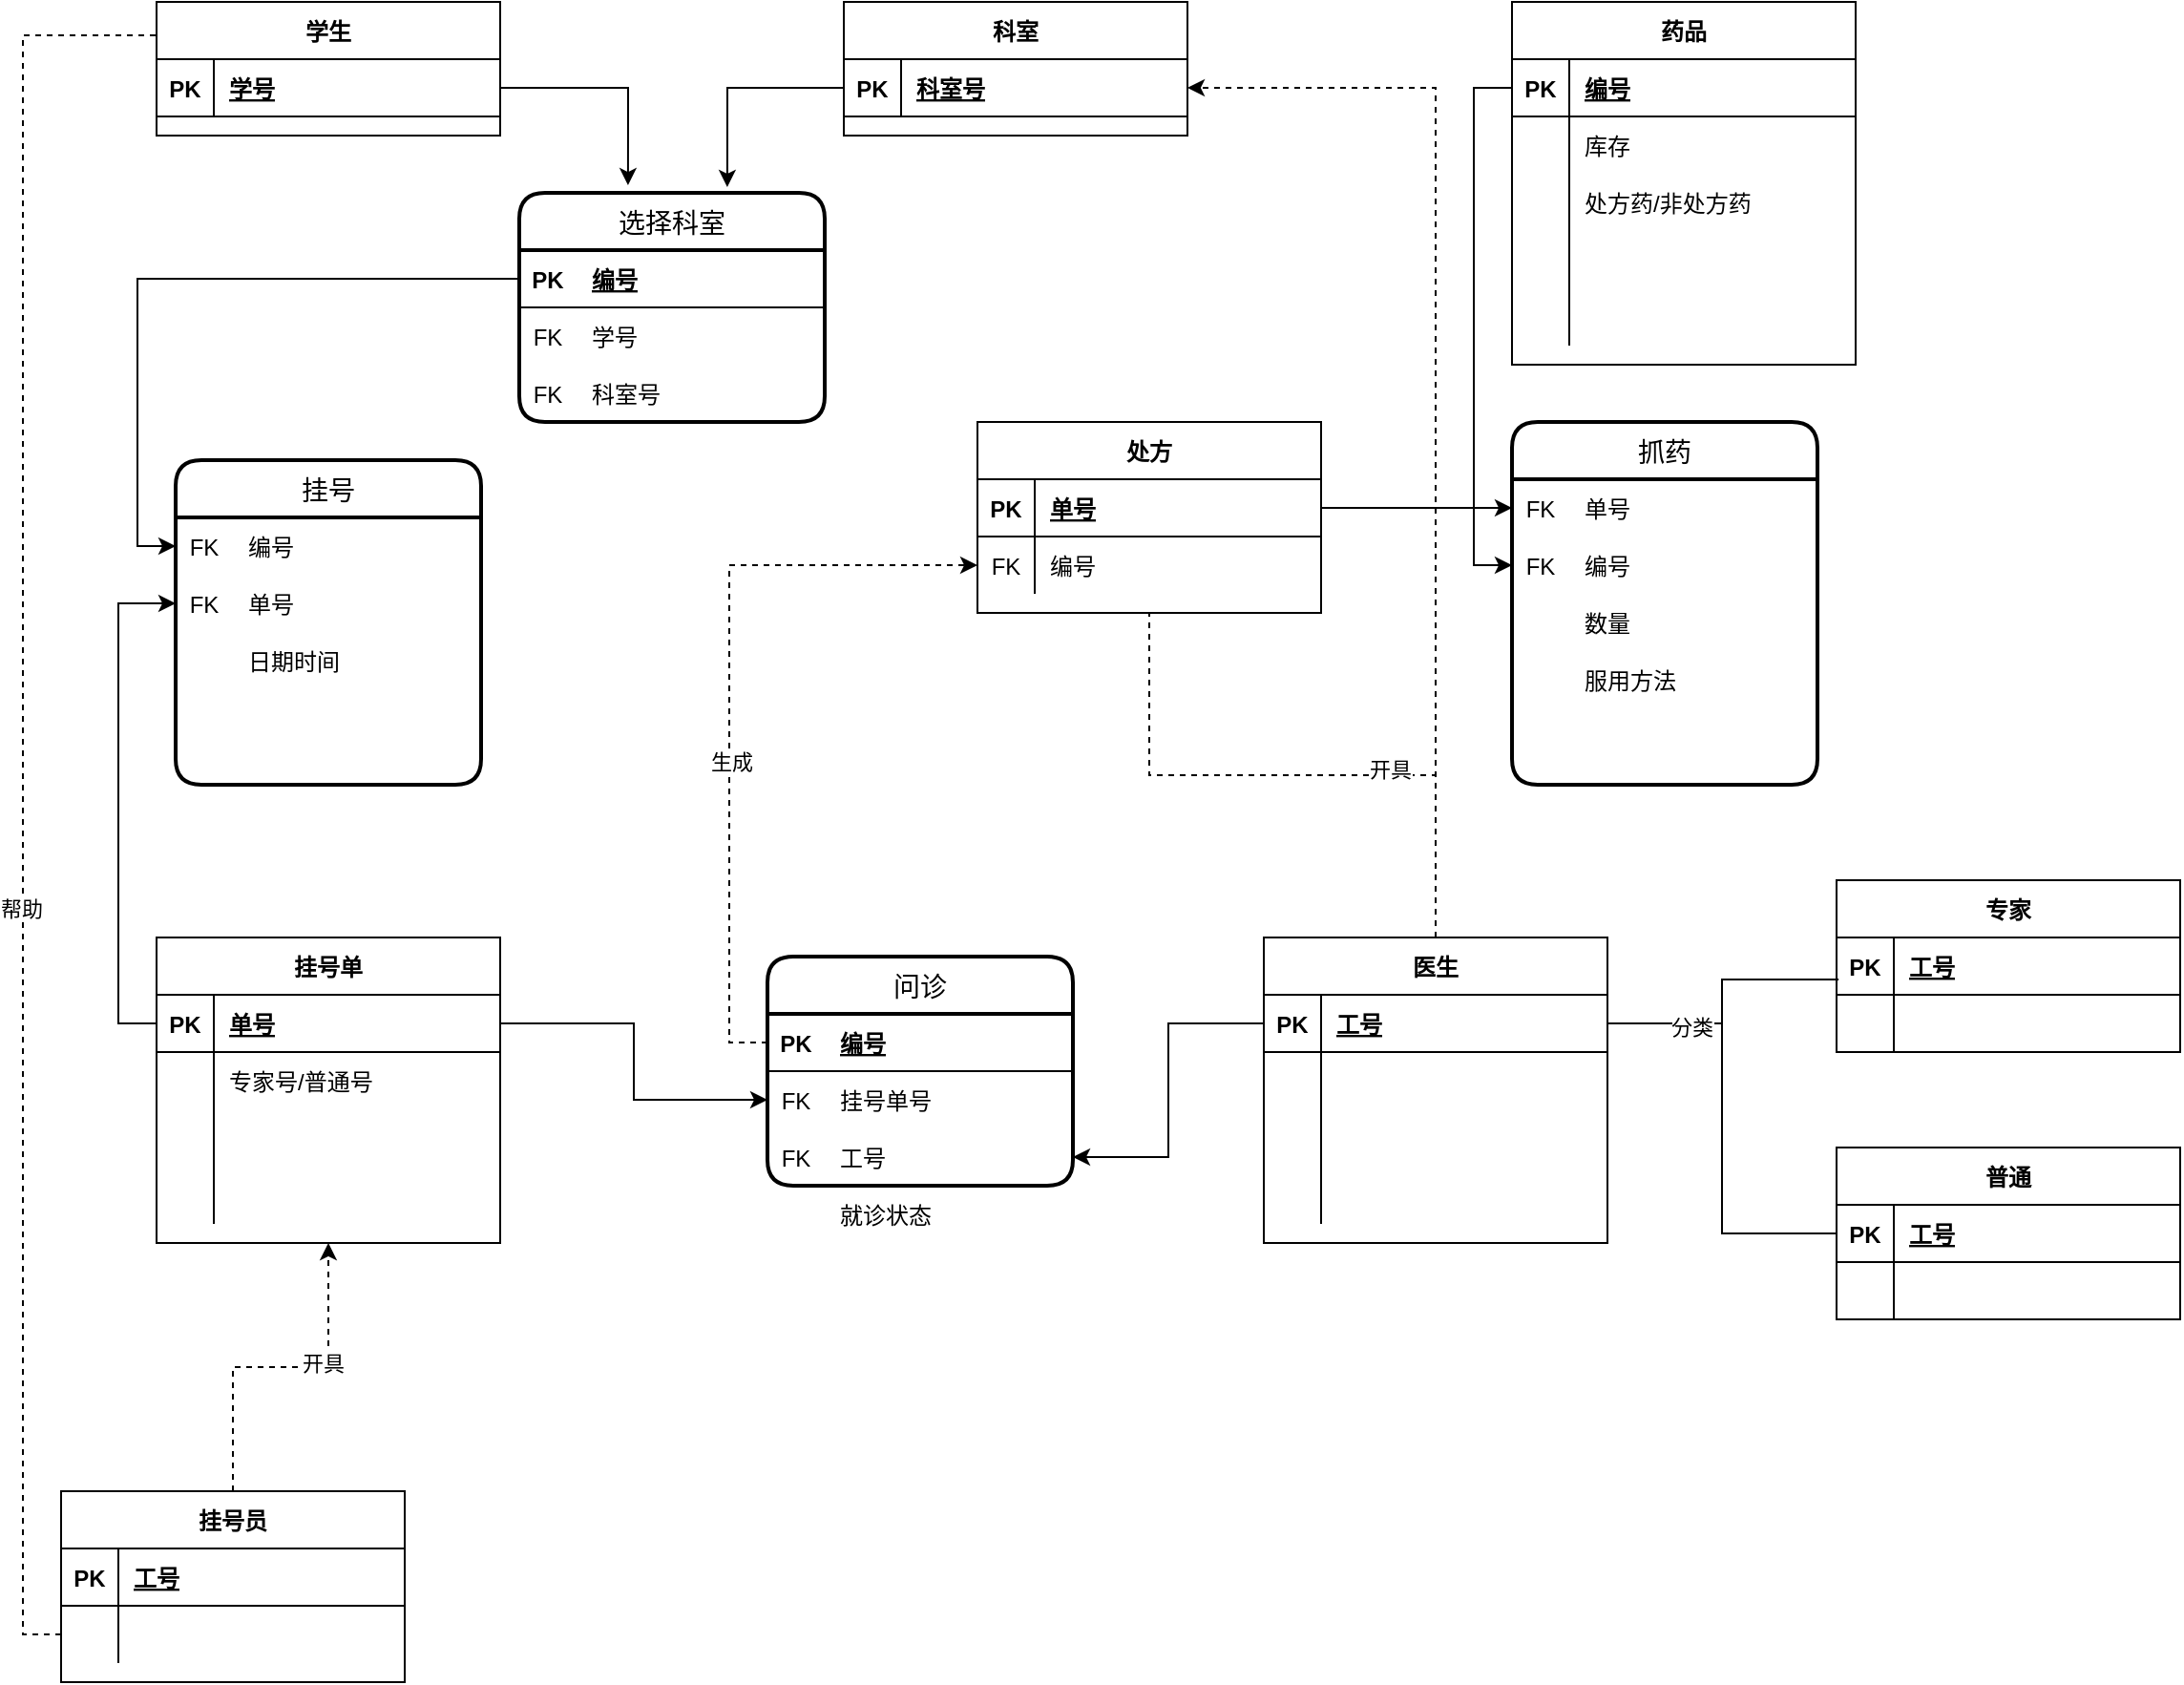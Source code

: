 <mxfile version="17.1.4" type="device"><diagram id="--BVX1t7MpwX932pHK5o" name="Page-1"><mxGraphModel dx="1422" dy="794" grid="1" gridSize="10" guides="1" tooltips="1" connect="1" arrows="1" fold="1" page="1" pageScale="1" pageWidth="1600" pageHeight="900" math="0" shadow="0"><root><mxCell id="0"/><mxCell id="1" parent="0"/><mxCell id="SurXmuRs0pHO0hWNQM7m-1" value="学生" style="shape=table;startSize=30;container=1;collapsible=1;childLayout=tableLayout;fixedRows=1;rowLines=0;fontStyle=1;align=center;resizeLast=1;" parent="1" vertex="1"><mxGeometry x="120" y="110" width="180" height="70" as="geometry"/></mxCell><mxCell id="SurXmuRs0pHO0hWNQM7m-2" value="" style="shape=tableRow;horizontal=0;startSize=0;swimlaneHead=0;swimlaneBody=0;fillColor=none;collapsible=0;dropTarget=0;points=[[0,0.5],[1,0.5]];portConstraint=eastwest;top=0;left=0;right=0;bottom=1;" parent="SurXmuRs0pHO0hWNQM7m-1" vertex="1"><mxGeometry y="30" width="180" height="30" as="geometry"/></mxCell><mxCell id="SurXmuRs0pHO0hWNQM7m-3" value="PK" style="shape=partialRectangle;connectable=0;fillColor=none;top=0;left=0;bottom=0;right=0;fontStyle=1;overflow=hidden;" parent="SurXmuRs0pHO0hWNQM7m-2" vertex="1"><mxGeometry width="30" height="30" as="geometry"><mxRectangle width="30" height="30" as="alternateBounds"/></mxGeometry></mxCell><mxCell id="SurXmuRs0pHO0hWNQM7m-4" value="学号" style="shape=partialRectangle;connectable=0;fillColor=none;top=0;left=0;bottom=0;right=0;align=left;spacingLeft=6;fontStyle=5;overflow=hidden;" parent="SurXmuRs0pHO0hWNQM7m-2" vertex="1"><mxGeometry x="30" width="150" height="30" as="geometry"><mxRectangle width="150" height="30" as="alternateBounds"/></mxGeometry></mxCell><mxCell id="SurXmuRs0pHO0hWNQM7m-14" value="科室" style="shape=table;startSize=30;container=1;collapsible=1;childLayout=tableLayout;fixedRows=1;rowLines=0;fontStyle=1;align=center;resizeLast=1;" parent="1" vertex="1"><mxGeometry x="480" y="110" width="180" height="70" as="geometry"/></mxCell><mxCell id="SurXmuRs0pHO0hWNQM7m-15" value="" style="shape=tableRow;horizontal=0;startSize=0;swimlaneHead=0;swimlaneBody=0;fillColor=none;collapsible=0;dropTarget=0;points=[[0,0.5],[1,0.5]];portConstraint=eastwest;top=0;left=0;right=0;bottom=1;" parent="SurXmuRs0pHO0hWNQM7m-14" vertex="1"><mxGeometry y="30" width="180" height="30" as="geometry"/></mxCell><mxCell id="SurXmuRs0pHO0hWNQM7m-16" value="PK" style="shape=partialRectangle;connectable=0;fillColor=none;top=0;left=0;bottom=0;right=0;fontStyle=1;overflow=hidden;" parent="SurXmuRs0pHO0hWNQM7m-15" vertex="1"><mxGeometry width="30" height="30" as="geometry"><mxRectangle width="30" height="30" as="alternateBounds"/></mxGeometry></mxCell><mxCell id="SurXmuRs0pHO0hWNQM7m-17" value="科室号" style="shape=partialRectangle;connectable=0;fillColor=none;top=0;left=0;bottom=0;right=0;align=left;spacingLeft=6;fontStyle=5;overflow=hidden;" parent="SurXmuRs0pHO0hWNQM7m-15" vertex="1"><mxGeometry x="30" width="150" height="30" as="geometry"><mxRectangle width="150" height="30" as="alternateBounds"/></mxGeometry></mxCell><mxCell id="SurXmuRs0pHO0hWNQM7m-28" value="挂号单" style="shape=table;startSize=30;container=1;collapsible=1;childLayout=tableLayout;fixedRows=1;rowLines=0;fontStyle=1;align=center;resizeLast=1;" parent="1" vertex="1"><mxGeometry x="120" y="600" width="180" height="160" as="geometry"/></mxCell><mxCell id="SurXmuRs0pHO0hWNQM7m-29" value="" style="shape=tableRow;horizontal=0;startSize=0;swimlaneHead=0;swimlaneBody=0;fillColor=none;collapsible=0;dropTarget=0;points=[[0,0.5],[1,0.5]];portConstraint=eastwest;top=0;left=0;right=0;bottom=1;" parent="SurXmuRs0pHO0hWNQM7m-28" vertex="1"><mxGeometry y="30" width="180" height="30" as="geometry"/></mxCell><mxCell id="SurXmuRs0pHO0hWNQM7m-30" value="PK" style="shape=partialRectangle;connectable=0;fillColor=none;top=0;left=0;bottom=0;right=0;fontStyle=1;overflow=hidden;" parent="SurXmuRs0pHO0hWNQM7m-29" vertex="1"><mxGeometry width="30" height="30" as="geometry"><mxRectangle width="30" height="30" as="alternateBounds"/></mxGeometry></mxCell><mxCell id="SurXmuRs0pHO0hWNQM7m-31" value="单号" style="shape=partialRectangle;connectable=0;fillColor=none;top=0;left=0;bottom=0;right=0;align=left;spacingLeft=6;fontStyle=5;overflow=hidden;" parent="SurXmuRs0pHO0hWNQM7m-29" vertex="1"><mxGeometry x="30" width="150" height="30" as="geometry"><mxRectangle width="150" height="30" as="alternateBounds"/></mxGeometry></mxCell><mxCell id="SurXmuRs0pHO0hWNQM7m-32" value="" style="shape=tableRow;horizontal=0;startSize=0;swimlaneHead=0;swimlaneBody=0;fillColor=none;collapsible=0;dropTarget=0;points=[[0,0.5],[1,0.5]];portConstraint=eastwest;top=0;left=0;right=0;bottom=0;" parent="SurXmuRs0pHO0hWNQM7m-28" vertex="1"><mxGeometry y="60" width="180" height="30" as="geometry"/></mxCell><mxCell id="SurXmuRs0pHO0hWNQM7m-33" value="" style="shape=partialRectangle;connectable=0;fillColor=none;top=0;left=0;bottom=0;right=0;editable=1;overflow=hidden;" parent="SurXmuRs0pHO0hWNQM7m-32" vertex="1"><mxGeometry width="30" height="30" as="geometry"><mxRectangle width="30" height="30" as="alternateBounds"/></mxGeometry></mxCell><mxCell id="SurXmuRs0pHO0hWNQM7m-34" value="专家号/普通号" style="shape=partialRectangle;connectable=0;fillColor=none;top=0;left=0;bottom=0;right=0;align=left;spacingLeft=6;overflow=hidden;" parent="SurXmuRs0pHO0hWNQM7m-32" vertex="1"><mxGeometry x="30" width="150" height="30" as="geometry"><mxRectangle width="150" height="30" as="alternateBounds"/></mxGeometry></mxCell><mxCell id="SurXmuRs0pHO0hWNQM7m-35" value="" style="shape=tableRow;horizontal=0;startSize=0;swimlaneHead=0;swimlaneBody=0;fillColor=none;collapsible=0;dropTarget=0;points=[[0,0.5],[1,0.5]];portConstraint=eastwest;top=0;left=0;right=0;bottom=0;" parent="SurXmuRs0pHO0hWNQM7m-28" vertex="1"><mxGeometry y="90" width="180" height="30" as="geometry"/></mxCell><mxCell id="SurXmuRs0pHO0hWNQM7m-36" value="" style="shape=partialRectangle;connectable=0;fillColor=none;top=0;left=0;bottom=0;right=0;editable=1;overflow=hidden;" parent="SurXmuRs0pHO0hWNQM7m-35" vertex="1"><mxGeometry width="30" height="30" as="geometry"><mxRectangle width="30" height="30" as="alternateBounds"/></mxGeometry></mxCell><mxCell id="SurXmuRs0pHO0hWNQM7m-37" value="" style="shape=partialRectangle;connectable=0;fillColor=none;top=0;left=0;bottom=0;right=0;align=left;spacingLeft=6;overflow=hidden;" parent="SurXmuRs0pHO0hWNQM7m-35" vertex="1"><mxGeometry x="30" width="150" height="30" as="geometry"><mxRectangle width="150" height="30" as="alternateBounds"/></mxGeometry></mxCell><mxCell id="SurXmuRs0pHO0hWNQM7m-38" value="" style="shape=tableRow;horizontal=0;startSize=0;swimlaneHead=0;swimlaneBody=0;fillColor=none;collapsible=0;dropTarget=0;points=[[0,0.5],[1,0.5]];portConstraint=eastwest;top=0;left=0;right=0;bottom=0;" parent="SurXmuRs0pHO0hWNQM7m-28" vertex="1"><mxGeometry y="120" width="180" height="30" as="geometry"/></mxCell><mxCell id="SurXmuRs0pHO0hWNQM7m-39" value="" style="shape=partialRectangle;connectable=0;fillColor=none;top=0;left=0;bottom=0;right=0;editable=1;overflow=hidden;" parent="SurXmuRs0pHO0hWNQM7m-38" vertex="1"><mxGeometry width="30" height="30" as="geometry"><mxRectangle width="30" height="30" as="alternateBounds"/></mxGeometry></mxCell><mxCell id="SurXmuRs0pHO0hWNQM7m-40" value="" style="shape=partialRectangle;connectable=0;fillColor=none;top=0;left=0;bottom=0;right=0;align=left;spacingLeft=6;overflow=hidden;" parent="SurXmuRs0pHO0hWNQM7m-38" vertex="1"><mxGeometry x="30" width="150" height="30" as="geometry"><mxRectangle width="150" height="30" as="alternateBounds"/></mxGeometry></mxCell><mxCell id="2DH77Xu3i9fsvbO9uqmk-68" style="edgeStyle=orthogonalEdgeStyle;rounded=0;orthogonalLoop=1;jettySize=auto;html=1;exitX=0.5;exitY=0;exitDx=0;exitDy=0;entryX=1;entryY=0.5;entryDx=0;entryDy=0;endArrow=classic;endFill=1;dashed=1;" parent="1" source="SurXmuRs0pHO0hWNQM7m-41" target="SurXmuRs0pHO0hWNQM7m-15" edge="1"><mxGeometry relative="1" as="geometry"/></mxCell><mxCell id="2DH77Xu3i9fsvbO9uqmk-109" style="edgeStyle=orthogonalEdgeStyle;rounded=0;orthogonalLoop=1;jettySize=auto;html=1;exitX=0.5;exitY=0;exitDx=0;exitDy=0;entryX=0.5;entryY=1;entryDx=0;entryDy=0;endArrow=none;endFill=0;dashed=1;" parent="1" source="SurXmuRs0pHO0hWNQM7m-41" target="SurXmuRs0pHO0hWNQM7m-54" edge="1"><mxGeometry relative="1" as="geometry"/></mxCell><mxCell id="2DH77Xu3i9fsvbO9uqmk-110" value="开具" style="edgeLabel;html=1;align=center;verticalAlign=middle;resizable=0;points=[];" parent="2DH77Xu3i9fsvbO9uqmk-109" vertex="1" connectable="0"><mxGeometry x="-0.316" y="-3" relative="1" as="geometry"><mxPoint as="offset"/></mxGeometry></mxCell><mxCell id="SurXmuRs0pHO0hWNQM7m-41" value="医生" style="shape=table;startSize=30;container=1;collapsible=1;childLayout=tableLayout;fixedRows=1;rowLines=0;fontStyle=1;align=center;resizeLast=1;" parent="1" vertex="1"><mxGeometry x="700" y="600" width="180" height="160" as="geometry"/></mxCell><mxCell id="SurXmuRs0pHO0hWNQM7m-42" value="" style="shape=tableRow;horizontal=0;startSize=0;swimlaneHead=0;swimlaneBody=0;fillColor=none;collapsible=0;dropTarget=0;points=[[0,0.5],[1,0.5]];portConstraint=eastwest;top=0;left=0;right=0;bottom=1;" parent="SurXmuRs0pHO0hWNQM7m-41" vertex="1"><mxGeometry y="30" width="180" height="30" as="geometry"/></mxCell><mxCell id="SurXmuRs0pHO0hWNQM7m-43" value="PK" style="shape=partialRectangle;connectable=0;fillColor=none;top=0;left=0;bottom=0;right=0;fontStyle=1;overflow=hidden;" parent="SurXmuRs0pHO0hWNQM7m-42" vertex="1"><mxGeometry width="30" height="30" as="geometry"><mxRectangle width="30" height="30" as="alternateBounds"/></mxGeometry></mxCell><mxCell id="SurXmuRs0pHO0hWNQM7m-44" value="工号" style="shape=partialRectangle;connectable=0;fillColor=none;top=0;left=0;bottom=0;right=0;align=left;spacingLeft=6;fontStyle=5;overflow=hidden;" parent="SurXmuRs0pHO0hWNQM7m-42" vertex="1"><mxGeometry x="30" width="150" height="30" as="geometry"><mxRectangle width="150" height="30" as="alternateBounds"/></mxGeometry></mxCell><mxCell id="SurXmuRs0pHO0hWNQM7m-45" value="" style="shape=tableRow;horizontal=0;startSize=0;swimlaneHead=0;swimlaneBody=0;fillColor=none;collapsible=0;dropTarget=0;points=[[0,0.5],[1,0.5]];portConstraint=eastwest;top=0;left=0;right=0;bottom=0;" parent="SurXmuRs0pHO0hWNQM7m-41" vertex="1"><mxGeometry y="60" width="180" height="30" as="geometry"/></mxCell><mxCell id="SurXmuRs0pHO0hWNQM7m-46" value="" style="shape=partialRectangle;connectable=0;fillColor=none;top=0;left=0;bottom=0;right=0;editable=1;overflow=hidden;" parent="SurXmuRs0pHO0hWNQM7m-45" vertex="1"><mxGeometry width="30" height="30" as="geometry"><mxRectangle width="30" height="30" as="alternateBounds"/></mxGeometry></mxCell><mxCell id="SurXmuRs0pHO0hWNQM7m-47" value="" style="shape=partialRectangle;connectable=0;fillColor=none;top=0;left=0;bottom=0;right=0;align=left;spacingLeft=6;overflow=hidden;" parent="SurXmuRs0pHO0hWNQM7m-45" vertex="1"><mxGeometry x="30" width="150" height="30" as="geometry"><mxRectangle width="150" height="30" as="alternateBounds"/></mxGeometry></mxCell><mxCell id="SurXmuRs0pHO0hWNQM7m-48" value="" style="shape=tableRow;horizontal=0;startSize=0;swimlaneHead=0;swimlaneBody=0;fillColor=none;collapsible=0;dropTarget=0;points=[[0,0.5],[1,0.5]];portConstraint=eastwest;top=0;left=0;right=0;bottom=0;" parent="SurXmuRs0pHO0hWNQM7m-41" vertex="1"><mxGeometry y="90" width="180" height="30" as="geometry"/></mxCell><mxCell id="SurXmuRs0pHO0hWNQM7m-49" value="" style="shape=partialRectangle;connectable=0;fillColor=none;top=0;left=0;bottom=0;right=0;editable=1;overflow=hidden;" parent="SurXmuRs0pHO0hWNQM7m-48" vertex="1"><mxGeometry width="30" height="30" as="geometry"><mxRectangle width="30" height="30" as="alternateBounds"/></mxGeometry></mxCell><mxCell id="SurXmuRs0pHO0hWNQM7m-50" value="" style="shape=partialRectangle;connectable=0;fillColor=none;top=0;left=0;bottom=0;right=0;align=left;spacingLeft=6;overflow=hidden;" parent="SurXmuRs0pHO0hWNQM7m-48" vertex="1"><mxGeometry x="30" width="150" height="30" as="geometry"><mxRectangle width="150" height="30" as="alternateBounds"/></mxGeometry></mxCell><mxCell id="SurXmuRs0pHO0hWNQM7m-51" value="" style="shape=tableRow;horizontal=0;startSize=0;swimlaneHead=0;swimlaneBody=0;fillColor=none;collapsible=0;dropTarget=0;points=[[0,0.5],[1,0.5]];portConstraint=eastwest;top=0;left=0;right=0;bottom=0;" parent="SurXmuRs0pHO0hWNQM7m-41" vertex="1"><mxGeometry y="120" width="180" height="30" as="geometry"/></mxCell><mxCell id="SurXmuRs0pHO0hWNQM7m-52" value="" style="shape=partialRectangle;connectable=0;fillColor=none;top=0;left=0;bottom=0;right=0;editable=1;overflow=hidden;" parent="SurXmuRs0pHO0hWNQM7m-51" vertex="1"><mxGeometry width="30" height="30" as="geometry"><mxRectangle width="30" height="30" as="alternateBounds"/></mxGeometry></mxCell><mxCell id="SurXmuRs0pHO0hWNQM7m-53" value="" style="shape=partialRectangle;connectable=0;fillColor=none;top=0;left=0;bottom=0;right=0;align=left;spacingLeft=6;overflow=hidden;" parent="SurXmuRs0pHO0hWNQM7m-51" vertex="1"><mxGeometry x="30" width="150" height="30" as="geometry"><mxRectangle width="150" height="30" as="alternateBounds"/></mxGeometry></mxCell><mxCell id="SurXmuRs0pHO0hWNQM7m-54" value="处方" style="shape=table;startSize=30;container=1;collapsible=1;childLayout=tableLayout;fixedRows=1;rowLines=0;fontStyle=1;align=center;resizeLast=1;" parent="1" vertex="1"><mxGeometry x="550" y="330" width="180" height="100" as="geometry"/></mxCell><mxCell id="SurXmuRs0pHO0hWNQM7m-55" value="" style="shape=tableRow;horizontal=0;startSize=0;swimlaneHead=0;swimlaneBody=0;fillColor=none;collapsible=0;dropTarget=0;points=[[0,0.5],[1,0.5]];portConstraint=eastwest;top=0;left=0;right=0;bottom=1;" parent="SurXmuRs0pHO0hWNQM7m-54" vertex="1"><mxGeometry y="30" width="180" height="30" as="geometry"/></mxCell><mxCell id="SurXmuRs0pHO0hWNQM7m-56" value="PK" style="shape=partialRectangle;connectable=0;fillColor=none;top=0;left=0;bottom=0;right=0;fontStyle=1;overflow=hidden;" parent="SurXmuRs0pHO0hWNQM7m-55" vertex="1"><mxGeometry width="30" height="30" as="geometry"><mxRectangle width="30" height="30" as="alternateBounds"/></mxGeometry></mxCell><mxCell id="SurXmuRs0pHO0hWNQM7m-57" value="单号" style="shape=partialRectangle;connectable=0;fillColor=none;top=0;left=0;bottom=0;right=0;align=left;spacingLeft=6;fontStyle=5;overflow=hidden;" parent="SurXmuRs0pHO0hWNQM7m-55" vertex="1"><mxGeometry x="30" width="150" height="30" as="geometry"><mxRectangle width="150" height="30" as="alternateBounds"/></mxGeometry></mxCell><mxCell id="2DH77Xu3i9fsvbO9uqmk-29" value="" style="shape=tableRow;horizontal=0;startSize=0;swimlaneHead=0;swimlaneBody=0;fillColor=none;collapsible=0;dropTarget=0;points=[[0,0.5],[1,0.5]];portConstraint=eastwest;top=0;left=0;right=0;bottom=0;" parent="SurXmuRs0pHO0hWNQM7m-54" vertex="1"><mxGeometry y="60" width="180" height="30" as="geometry"/></mxCell><mxCell id="2DH77Xu3i9fsvbO9uqmk-30" value="FK" style="shape=partialRectangle;connectable=0;fillColor=none;top=0;left=0;bottom=0;right=0;fontStyle=0;overflow=hidden;" parent="2DH77Xu3i9fsvbO9uqmk-29" vertex="1"><mxGeometry width="30" height="30" as="geometry"><mxRectangle width="30" height="30" as="alternateBounds"/></mxGeometry></mxCell><mxCell id="2DH77Xu3i9fsvbO9uqmk-31" value="编号" style="shape=partialRectangle;connectable=0;fillColor=none;top=0;left=0;bottom=0;right=0;align=left;spacingLeft=6;fontStyle=0;overflow=hidden;" parent="2DH77Xu3i9fsvbO9uqmk-29" vertex="1"><mxGeometry x="30" width="150" height="30" as="geometry"><mxRectangle width="150" height="30" as="alternateBounds"/></mxGeometry></mxCell><mxCell id="SurXmuRs0pHO0hWNQM7m-67" value="药品" style="shape=table;startSize=30;container=1;collapsible=1;childLayout=tableLayout;fixedRows=1;rowLines=0;fontStyle=1;align=center;resizeLast=1;" parent="1" vertex="1"><mxGeometry x="830" y="110" width="180" height="190" as="geometry"/></mxCell><mxCell id="SurXmuRs0pHO0hWNQM7m-68" value="" style="shape=tableRow;horizontal=0;startSize=0;swimlaneHead=0;swimlaneBody=0;fillColor=none;collapsible=0;dropTarget=0;points=[[0,0.5],[1,0.5]];portConstraint=eastwest;top=0;left=0;right=0;bottom=1;" parent="SurXmuRs0pHO0hWNQM7m-67" vertex="1"><mxGeometry y="30" width="180" height="30" as="geometry"/></mxCell><mxCell id="SurXmuRs0pHO0hWNQM7m-69" value="PK" style="shape=partialRectangle;connectable=0;fillColor=none;top=0;left=0;bottom=0;right=0;fontStyle=1;overflow=hidden;" parent="SurXmuRs0pHO0hWNQM7m-68" vertex="1"><mxGeometry width="30" height="30" as="geometry"><mxRectangle width="30" height="30" as="alternateBounds"/></mxGeometry></mxCell><mxCell id="SurXmuRs0pHO0hWNQM7m-70" value="编号" style="shape=partialRectangle;connectable=0;fillColor=none;top=0;left=0;bottom=0;right=0;align=left;spacingLeft=6;fontStyle=5;overflow=hidden;" parent="SurXmuRs0pHO0hWNQM7m-68" vertex="1"><mxGeometry x="30" width="150" height="30" as="geometry"><mxRectangle width="150" height="30" as="alternateBounds"/></mxGeometry></mxCell><mxCell id="SurXmuRs0pHO0hWNQM7m-71" value="" style="shape=tableRow;horizontal=0;startSize=0;swimlaneHead=0;swimlaneBody=0;fillColor=none;collapsible=0;dropTarget=0;points=[[0,0.5],[1,0.5]];portConstraint=eastwest;top=0;left=0;right=0;bottom=0;" parent="SurXmuRs0pHO0hWNQM7m-67" vertex="1"><mxGeometry y="60" width="180" height="30" as="geometry"/></mxCell><mxCell id="SurXmuRs0pHO0hWNQM7m-72" value="" style="shape=partialRectangle;connectable=0;fillColor=none;top=0;left=0;bottom=0;right=0;editable=1;overflow=hidden;" parent="SurXmuRs0pHO0hWNQM7m-71" vertex="1"><mxGeometry width="30" height="30" as="geometry"><mxRectangle width="30" height="30" as="alternateBounds"/></mxGeometry></mxCell><mxCell id="SurXmuRs0pHO0hWNQM7m-73" value="库存" style="shape=partialRectangle;connectable=0;fillColor=none;top=0;left=0;bottom=0;right=0;align=left;spacingLeft=6;overflow=hidden;" parent="SurXmuRs0pHO0hWNQM7m-71" vertex="1"><mxGeometry x="30" width="150" height="30" as="geometry"><mxRectangle width="150" height="30" as="alternateBounds"/></mxGeometry></mxCell><mxCell id="2DH77Xu3i9fsvbO9uqmk-59" value="" style="shape=tableRow;horizontal=0;startSize=0;swimlaneHead=0;swimlaneBody=0;fillColor=none;collapsible=0;dropTarget=0;points=[[0,0.5],[1,0.5]];portConstraint=eastwest;top=0;left=0;right=0;bottom=0;" parent="SurXmuRs0pHO0hWNQM7m-67" vertex="1"><mxGeometry y="90" width="180" height="30" as="geometry"/></mxCell><mxCell id="2DH77Xu3i9fsvbO9uqmk-60" value="" style="shape=partialRectangle;connectable=0;fillColor=none;top=0;left=0;bottom=0;right=0;editable=1;overflow=hidden;" parent="2DH77Xu3i9fsvbO9uqmk-59" vertex="1"><mxGeometry width="30" height="30" as="geometry"><mxRectangle width="30" height="30" as="alternateBounds"/></mxGeometry></mxCell><mxCell id="2DH77Xu3i9fsvbO9uqmk-61" value="处方药/非处方药" style="shape=partialRectangle;connectable=0;fillColor=none;top=0;left=0;bottom=0;right=0;align=left;spacingLeft=6;overflow=hidden;" parent="2DH77Xu3i9fsvbO9uqmk-59" vertex="1"><mxGeometry x="30" width="150" height="30" as="geometry"><mxRectangle width="150" height="30" as="alternateBounds"/></mxGeometry></mxCell><mxCell id="SurXmuRs0pHO0hWNQM7m-74" value="" style="shape=tableRow;horizontal=0;startSize=0;swimlaneHead=0;swimlaneBody=0;fillColor=none;collapsible=0;dropTarget=0;points=[[0,0.5],[1,0.5]];portConstraint=eastwest;top=0;left=0;right=0;bottom=0;" parent="SurXmuRs0pHO0hWNQM7m-67" vertex="1"><mxGeometry y="120" width="180" height="30" as="geometry"/></mxCell><mxCell id="SurXmuRs0pHO0hWNQM7m-75" value="" style="shape=partialRectangle;connectable=0;fillColor=none;top=0;left=0;bottom=0;right=0;editable=1;overflow=hidden;" parent="SurXmuRs0pHO0hWNQM7m-74" vertex="1"><mxGeometry width="30" height="30" as="geometry"><mxRectangle width="30" height="30" as="alternateBounds"/></mxGeometry></mxCell><mxCell id="SurXmuRs0pHO0hWNQM7m-76" value="" style="shape=partialRectangle;connectable=0;fillColor=none;top=0;left=0;bottom=0;right=0;align=left;spacingLeft=6;overflow=hidden;" parent="SurXmuRs0pHO0hWNQM7m-74" vertex="1"><mxGeometry x="30" width="150" height="30" as="geometry"><mxRectangle width="150" height="30" as="alternateBounds"/></mxGeometry></mxCell><mxCell id="SurXmuRs0pHO0hWNQM7m-77" value="" style="shape=tableRow;horizontal=0;startSize=0;swimlaneHead=0;swimlaneBody=0;fillColor=none;collapsible=0;dropTarget=0;points=[[0,0.5],[1,0.5]];portConstraint=eastwest;top=0;left=0;right=0;bottom=0;" parent="SurXmuRs0pHO0hWNQM7m-67" vertex="1"><mxGeometry y="150" width="180" height="30" as="geometry"/></mxCell><mxCell id="SurXmuRs0pHO0hWNQM7m-78" value="" style="shape=partialRectangle;connectable=0;fillColor=none;top=0;left=0;bottom=0;right=0;editable=1;overflow=hidden;" parent="SurXmuRs0pHO0hWNQM7m-77" vertex="1"><mxGeometry width="30" height="30" as="geometry"><mxRectangle width="30" height="30" as="alternateBounds"/></mxGeometry></mxCell><mxCell id="SurXmuRs0pHO0hWNQM7m-79" value="" style="shape=partialRectangle;connectable=0;fillColor=none;top=0;left=0;bottom=0;right=0;align=left;spacingLeft=6;overflow=hidden;" parent="SurXmuRs0pHO0hWNQM7m-77" vertex="1"><mxGeometry x="30" width="150" height="30" as="geometry"><mxRectangle width="150" height="30" as="alternateBounds"/></mxGeometry></mxCell><mxCell id="0beaJ-sIpdjdLuw2gtCT-1" value="选择科室" style="swimlane;childLayout=stackLayout;horizontal=1;startSize=30;horizontalStack=0;rounded=1;fontSize=14;fontStyle=0;strokeWidth=2;resizeParent=0;resizeLast=1;shadow=0;dashed=0;align=center;" parent="1" vertex="1"><mxGeometry x="310" y="210" width="160" height="120" as="geometry"/></mxCell><mxCell id="PuCKtVfmHmSbSPFWV3MS-18" value="" style="shape=table;startSize=0;container=1;collapsible=1;childLayout=tableLayout;fixedRows=1;rowLines=0;fontStyle=0;align=center;resizeLast=1;strokeColor=none;fillColor=none;collapsible=0;" vertex="1" parent="0beaJ-sIpdjdLuw2gtCT-1"><mxGeometry y="30" width="160" height="30" as="geometry"/></mxCell><mxCell id="PuCKtVfmHmSbSPFWV3MS-19" value="" style="shape=tableRow;horizontal=0;startSize=0;swimlaneHead=0;swimlaneBody=0;fillColor=none;collapsible=0;dropTarget=0;points=[[0,0.5],[1,0.5]];portConstraint=eastwest;top=0;left=0;right=0;bottom=1;" vertex="1" parent="PuCKtVfmHmSbSPFWV3MS-18"><mxGeometry width="160" height="30" as="geometry"/></mxCell><mxCell id="PuCKtVfmHmSbSPFWV3MS-20" value="PK" style="shape=partialRectangle;connectable=0;fillColor=none;top=0;left=0;bottom=0;right=0;fontStyle=1;overflow=hidden;" vertex="1" parent="PuCKtVfmHmSbSPFWV3MS-19"><mxGeometry width="30" height="30" as="geometry"><mxRectangle width="30" height="30" as="alternateBounds"/></mxGeometry></mxCell><mxCell id="PuCKtVfmHmSbSPFWV3MS-21" value="编号" style="shape=partialRectangle;connectable=0;fillColor=none;top=0;left=0;bottom=0;right=0;align=left;spacingLeft=6;fontStyle=5;overflow=hidden;" vertex="1" parent="PuCKtVfmHmSbSPFWV3MS-19"><mxGeometry x="30" width="130" height="30" as="geometry"><mxRectangle width="130" height="30" as="alternateBounds"/></mxGeometry></mxCell><mxCell id="0beaJ-sIpdjdLuw2gtCT-3" value="" style="shape=table;startSize=0;container=1;collapsible=1;childLayout=tableLayout;fixedRows=1;rowLines=0;fontStyle=0;align=center;resizeLast=1;strokeColor=none;fillColor=none;collapsible=0;" parent="0beaJ-sIpdjdLuw2gtCT-1" vertex="1"><mxGeometry y="60" width="160" height="60" as="geometry"/></mxCell><mxCell id="0beaJ-sIpdjdLuw2gtCT-4" value="" style="shape=tableRow;horizontal=0;startSize=0;swimlaneHead=0;swimlaneBody=0;fillColor=none;collapsible=0;dropTarget=0;points=[[0,0.5],[1,0.5]];portConstraint=eastwest;top=0;left=0;right=0;bottom=0;" parent="0beaJ-sIpdjdLuw2gtCT-3" vertex="1"><mxGeometry width="160" height="30" as="geometry"/></mxCell><mxCell id="0beaJ-sIpdjdLuw2gtCT-5" value="FK" style="shape=partialRectangle;connectable=0;fillColor=none;top=0;left=0;bottom=0;right=0;fontStyle=0;overflow=hidden;" parent="0beaJ-sIpdjdLuw2gtCT-4" vertex="1"><mxGeometry width="30" height="30" as="geometry"><mxRectangle width="30" height="30" as="alternateBounds"/></mxGeometry></mxCell><mxCell id="0beaJ-sIpdjdLuw2gtCT-6" value="学号" style="shape=partialRectangle;connectable=0;fillColor=none;top=0;left=0;bottom=0;right=0;align=left;spacingLeft=6;fontStyle=0;overflow=hidden;" parent="0beaJ-sIpdjdLuw2gtCT-4" vertex="1"><mxGeometry x="30" width="130" height="30" as="geometry"><mxRectangle width="130" height="30" as="alternateBounds"/></mxGeometry></mxCell><mxCell id="0beaJ-sIpdjdLuw2gtCT-12" value="" style="shape=tableRow;horizontal=0;startSize=0;swimlaneHead=0;swimlaneBody=0;fillColor=none;collapsible=0;dropTarget=0;points=[[0,0.5],[1,0.5]];portConstraint=eastwest;top=0;left=0;right=0;bottom=0;" parent="0beaJ-sIpdjdLuw2gtCT-3" vertex="1"><mxGeometry y="30" width="160" height="30" as="geometry"/></mxCell><mxCell id="0beaJ-sIpdjdLuw2gtCT-13" value="FK" style="shape=partialRectangle;connectable=0;fillColor=none;top=0;left=0;bottom=0;right=0;fontStyle=0;overflow=hidden;" parent="0beaJ-sIpdjdLuw2gtCT-12" vertex="1"><mxGeometry width="30" height="30" as="geometry"><mxRectangle width="30" height="30" as="alternateBounds"/></mxGeometry></mxCell><mxCell id="0beaJ-sIpdjdLuw2gtCT-14" value="科室号" style="shape=partialRectangle;connectable=0;fillColor=none;top=0;left=0;bottom=0;right=0;align=left;spacingLeft=6;fontStyle=0;overflow=hidden;" parent="0beaJ-sIpdjdLuw2gtCT-12" vertex="1"><mxGeometry x="30" width="130" height="30" as="geometry"><mxRectangle width="130" height="30" as="alternateBounds"/></mxGeometry></mxCell><mxCell id="0beaJ-sIpdjdLuw2gtCT-15" value="问诊" style="swimlane;childLayout=stackLayout;horizontal=1;startSize=30;horizontalStack=0;rounded=1;fontSize=14;fontStyle=0;strokeWidth=2;resizeParent=0;resizeLast=1;shadow=0;dashed=0;align=center;" parent="1" vertex="1"><mxGeometry x="440" y="610" width="160" height="120" as="geometry"/></mxCell><mxCell id="0beaJ-sIpdjdLuw2gtCT-17" value="" style="shape=table;startSize=0;container=1;collapsible=1;childLayout=tableLayout;fixedRows=1;rowLines=0;fontStyle=0;align=center;resizeLast=1;strokeColor=none;fillColor=none;collapsible=0;" parent="0beaJ-sIpdjdLuw2gtCT-15" vertex="1"><mxGeometry y="30" width="160" height="120" as="geometry"/></mxCell><mxCell id="PuCKtVfmHmSbSPFWV3MS-23" value="" style="shape=tableRow;horizontal=0;startSize=0;swimlaneHead=0;swimlaneBody=0;fillColor=none;collapsible=0;dropTarget=0;points=[[0,0.5],[1,0.5]];portConstraint=eastwest;top=0;left=0;right=0;bottom=1;" vertex="1" parent="0beaJ-sIpdjdLuw2gtCT-17"><mxGeometry width="160" height="30" as="geometry"/></mxCell><mxCell id="PuCKtVfmHmSbSPFWV3MS-24" value="PK" style="shape=partialRectangle;connectable=0;fillColor=none;top=0;left=0;bottom=0;right=0;fontStyle=1;overflow=hidden;" vertex="1" parent="PuCKtVfmHmSbSPFWV3MS-23"><mxGeometry width="30" height="30" as="geometry"><mxRectangle width="30" height="30" as="alternateBounds"/></mxGeometry></mxCell><mxCell id="PuCKtVfmHmSbSPFWV3MS-25" value="编号" style="shape=partialRectangle;connectable=0;fillColor=none;top=0;left=0;bottom=0;right=0;align=left;spacingLeft=6;fontStyle=5;overflow=hidden;" vertex="1" parent="PuCKtVfmHmSbSPFWV3MS-23"><mxGeometry x="30" width="130" height="30" as="geometry"><mxRectangle width="130" height="30" as="alternateBounds"/></mxGeometry></mxCell><mxCell id="0beaJ-sIpdjdLuw2gtCT-18" value="" style="shape=tableRow;horizontal=0;startSize=0;swimlaneHead=0;swimlaneBody=0;fillColor=none;collapsible=0;dropTarget=0;points=[[0,0.5],[1,0.5]];portConstraint=eastwest;top=0;left=0;right=0;bottom=0;" parent="0beaJ-sIpdjdLuw2gtCT-17" vertex="1"><mxGeometry y="30" width="160" height="30" as="geometry"/></mxCell><mxCell id="0beaJ-sIpdjdLuw2gtCT-19" value="FK" style="shape=partialRectangle;connectable=0;fillColor=none;top=0;left=0;bottom=0;right=0;fontStyle=0;overflow=hidden;" parent="0beaJ-sIpdjdLuw2gtCT-18" vertex="1"><mxGeometry width="30" height="30" as="geometry"><mxRectangle width="30" height="30" as="alternateBounds"/></mxGeometry></mxCell><mxCell id="0beaJ-sIpdjdLuw2gtCT-20" value="挂号单号" style="shape=partialRectangle;connectable=0;fillColor=none;top=0;left=0;bottom=0;right=0;align=left;spacingLeft=6;fontStyle=0;overflow=hidden;" parent="0beaJ-sIpdjdLuw2gtCT-18" vertex="1"><mxGeometry x="30" width="130" height="30" as="geometry"><mxRectangle width="130" height="30" as="alternateBounds"/></mxGeometry></mxCell><mxCell id="0beaJ-sIpdjdLuw2gtCT-22" value="" style="shape=tableRow;horizontal=0;startSize=0;swimlaneHead=0;swimlaneBody=0;fillColor=none;collapsible=0;dropTarget=0;points=[[0,0.5],[1,0.5]];portConstraint=eastwest;top=0;left=0;right=0;bottom=0;" parent="0beaJ-sIpdjdLuw2gtCT-17" vertex="1"><mxGeometry y="60" width="160" height="30" as="geometry"/></mxCell><mxCell id="0beaJ-sIpdjdLuw2gtCT-23" value="FK" style="shape=partialRectangle;connectable=0;fillColor=none;top=0;left=0;bottom=0;right=0;fontStyle=0;overflow=hidden;" parent="0beaJ-sIpdjdLuw2gtCT-22" vertex="1"><mxGeometry width="30" height="30" as="geometry"><mxRectangle width="30" height="30" as="alternateBounds"/></mxGeometry></mxCell><mxCell id="0beaJ-sIpdjdLuw2gtCT-24" value="工号" style="shape=partialRectangle;connectable=0;fillColor=none;top=0;left=0;bottom=0;right=0;align=left;spacingLeft=6;fontStyle=0;overflow=hidden;" parent="0beaJ-sIpdjdLuw2gtCT-22" vertex="1"><mxGeometry x="30" width="130" height="30" as="geometry"><mxRectangle width="130" height="30" as="alternateBounds"/></mxGeometry></mxCell><mxCell id="2DH77Xu3i9fsvbO9uqmk-34" value="" style="shape=tableRow;horizontal=0;startSize=0;swimlaneHead=0;swimlaneBody=0;fillColor=none;collapsible=0;dropTarget=0;points=[[0,0.5],[1,0.5]];portConstraint=eastwest;top=0;left=0;right=0;bottom=0;" parent="0beaJ-sIpdjdLuw2gtCT-17" vertex="1"><mxGeometry y="90" width="160" height="30" as="geometry"/></mxCell><mxCell id="2DH77Xu3i9fsvbO9uqmk-35" value="" style="shape=partialRectangle;connectable=0;fillColor=none;top=0;left=0;bottom=0;right=0;editable=1;overflow=hidden;" parent="2DH77Xu3i9fsvbO9uqmk-34" vertex="1"><mxGeometry width="30" height="30" as="geometry"><mxRectangle width="30" height="30" as="alternateBounds"/></mxGeometry></mxCell><mxCell id="2DH77Xu3i9fsvbO9uqmk-36" value="就诊状态" style="shape=partialRectangle;connectable=0;fillColor=none;top=0;left=0;bottom=0;right=0;align=left;spacingLeft=6;overflow=hidden;" parent="2DH77Xu3i9fsvbO9uqmk-34" vertex="1"><mxGeometry x="30" width="130" height="30" as="geometry"><mxRectangle width="130" height="30" as="alternateBounds"/></mxGeometry></mxCell><mxCell id="0beaJ-sIpdjdLuw2gtCT-25" style="edgeStyle=orthogonalEdgeStyle;rounded=0;orthogonalLoop=1;jettySize=auto;html=1;exitX=1;exitY=0.5;exitDx=0;exitDy=0;entryX=0.356;entryY=-0.033;entryDx=0;entryDy=0;entryPerimeter=0;" parent="1" source="SurXmuRs0pHO0hWNQM7m-2" target="0beaJ-sIpdjdLuw2gtCT-1" edge="1"><mxGeometry relative="1" as="geometry"/></mxCell><mxCell id="0beaJ-sIpdjdLuw2gtCT-26" style="edgeStyle=orthogonalEdgeStyle;rounded=0;orthogonalLoop=1;jettySize=auto;html=1;exitX=0;exitY=0.5;exitDx=0;exitDy=0;entryX=0.681;entryY=-0.025;entryDx=0;entryDy=0;entryPerimeter=0;" parent="1" source="SurXmuRs0pHO0hWNQM7m-15" target="0beaJ-sIpdjdLuw2gtCT-1" edge="1"><mxGeometry relative="1" as="geometry"/></mxCell><mxCell id="0beaJ-sIpdjdLuw2gtCT-31" value="挂号" style="swimlane;childLayout=stackLayout;horizontal=1;startSize=30;horizontalStack=0;rounded=1;fontSize=14;fontStyle=0;strokeWidth=2;resizeParent=0;resizeLast=1;shadow=0;dashed=0;align=center;" parent="1" vertex="1"><mxGeometry x="130" y="350" width="160" height="170" as="geometry"/></mxCell><mxCell id="2DH77Xu3i9fsvbO9uqmk-8" value="" style="shape=table;startSize=0;container=1;collapsible=1;childLayout=tableLayout;fixedRows=1;rowLines=0;fontStyle=0;align=center;resizeLast=1;strokeColor=none;fillColor=none;collapsible=0;" parent="0beaJ-sIpdjdLuw2gtCT-31" vertex="1"><mxGeometry y="30" width="160" height="140" as="geometry"/></mxCell><mxCell id="2DH77Xu3i9fsvbO9uqmk-9" value="" style="shape=tableRow;horizontal=0;startSize=0;swimlaneHead=0;swimlaneBody=0;fillColor=none;collapsible=0;dropTarget=0;points=[[0,0.5],[1,0.5]];portConstraint=eastwest;top=0;left=0;right=0;bottom=0;" parent="2DH77Xu3i9fsvbO9uqmk-8" vertex="1"><mxGeometry width="160" height="30" as="geometry"/></mxCell><mxCell id="2DH77Xu3i9fsvbO9uqmk-10" value="FK" style="shape=partialRectangle;connectable=0;fillColor=none;top=0;left=0;bottom=0;right=0;fontStyle=0;overflow=hidden;" parent="2DH77Xu3i9fsvbO9uqmk-9" vertex="1"><mxGeometry width="30" height="30" as="geometry"><mxRectangle width="30" height="30" as="alternateBounds"/></mxGeometry></mxCell><mxCell id="2DH77Xu3i9fsvbO9uqmk-11" value="编号" style="shape=partialRectangle;connectable=0;fillColor=none;top=0;left=0;bottom=0;right=0;align=left;spacingLeft=6;fontStyle=0;overflow=hidden;" parent="2DH77Xu3i9fsvbO9uqmk-9" vertex="1"><mxGeometry x="30" width="130" height="30" as="geometry"><mxRectangle width="130" height="30" as="alternateBounds"/></mxGeometry></mxCell><mxCell id="2DH77Xu3i9fsvbO9uqmk-13" value="" style="shape=tableRow;horizontal=0;startSize=0;swimlaneHead=0;swimlaneBody=0;fillColor=none;collapsible=0;dropTarget=0;points=[[0,0.5],[1,0.5]];portConstraint=eastwest;top=0;left=0;right=0;bottom=0;" parent="2DH77Xu3i9fsvbO9uqmk-8" vertex="1"><mxGeometry y="30" width="160" height="30" as="geometry"/></mxCell><mxCell id="2DH77Xu3i9fsvbO9uqmk-14" value="FK" style="shape=partialRectangle;connectable=0;fillColor=none;top=0;left=0;bottom=0;right=0;fontStyle=0;overflow=hidden;" parent="2DH77Xu3i9fsvbO9uqmk-13" vertex="1"><mxGeometry width="30" height="30" as="geometry"><mxRectangle width="30" height="30" as="alternateBounds"/></mxGeometry></mxCell><mxCell id="2DH77Xu3i9fsvbO9uqmk-15" value="单号" style="shape=partialRectangle;connectable=0;fillColor=none;top=0;left=0;bottom=0;right=0;align=left;spacingLeft=6;fontStyle=0;overflow=hidden;" parent="2DH77Xu3i9fsvbO9uqmk-13" vertex="1"><mxGeometry x="30" width="130" height="30" as="geometry"><mxRectangle width="130" height="30" as="alternateBounds"/></mxGeometry></mxCell><mxCell id="2DH77Xu3i9fsvbO9uqmk-18" value="" style="shape=tableRow;horizontal=0;startSize=0;swimlaneHead=0;swimlaneBody=0;fillColor=none;collapsible=0;dropTarget=0;points=[[0,0.5],[1,0.5]];portConstraint=eastwest;top=0;left=0;right=0;bottom=0;" parent="2DH77Xu3i9fsvbO9uqmk-8" vertex="1"><mxGeometry y="60" width="160" height="30" as="geometry"/></mxCell><mxCell id="2DH77Xu3i9fsvbO9uqmk-19" value="" style="shape=partialRectangle;connectable=0;fillColor=none;top=0;left=0;bottom=0;right=0;editable=1;overflow=hidden;" parent="2DH77Xu3i9fsvbO9uqmk-18" vertex="1"><mxGeometry width="30" height="30" as="geometry"><mxRectangle width="30" height="30" as="alternateBounds"/></mxGeometry></mxCell><mxCell id="2DH77Xu3i9fsvbO9uqmk-20" value="日期时间" style="shape=partialRectangle;connectable=0;fillColor=none;top=0;left=0;bottom=0;right=0;align=left;spacingLeft=6;overflow=hidden;" parent="2DH77Xu3i9fsvbO9uqmk-18" vertex="1"><mxGeometry x="30" width="130" height="30" as="geometry"><mxRectangle width="130" height="30" as="alternateBounds"/></mxGeometry></mxCell><mxCell id="2DH77Xu3i9fsvbO9uqmk-1" style="edgeStyle=orthogonalEdgeStyle;rounded=0;orthogonalLoop=1;jettySize=auto;html=1;exitX=0;exitY=0.5;exitDx=0;exitDy=0;" parent="1" source="SurXmuRs0pHO0hWNQM7m-42" target="0beaJ-sIpdjdLuw2gtCT-22" edge="1"><mxGeometry relative="1" as="geometry"/></mxCell><mxCell id="2DH77Xu3i9fsvbO9uqmk-2" style="edgeStyle=orthogonalEdgeStyle;rounded=0;orthogonalLoop=1;jettySize=auto;html=1;exitX=1;exitY=0.5;exitDx=0;exitDy=0;entryX=0;entryY=0.5;entryDx=0;entryDy=0;" parent="1" source="SurXmuRs0pHO0hWNQM7m-29" target="0beaJ-sIpdjdLuw2gtCT-18" edge="1"><mxGeometry relative="1" as="geometry"/></mxCell><mxCell id="2DH77Xu3i9fsvbO9uqmk-21" style="edgeStyle=orthogonalEdgeStyle;rounded=0;orthogonalLoop=1;jettySize=auto;html=1;exitX=0;exitY=0.5;exitDx=0;exitDy=0;entryX=0;entryY=0.5;entryDx=0;entryDy=0;" parent="1" source="PuCKtVfmHmSbSPFWV3MS-19" target="2DH77Xu3i9fsvbO9uqmk-9" edge="1"><mxGeometry relative="1" as="geometry"/></mxCell><mxCell id="2DH77Xu3i9fsvbO9uqmk-22" style="edgeStyle=orthogonalEdgeStyle;rounded=0;orthogonalLoop=1;jettySize=auto;html=1;exitX=0;exitY=0.5;exitDx=0;exitDy=0;entryX=0;entryY=0.5;entryDx=0;entryDy=0;" parent="1" source="SurXmuRs0pHO0hWNQM7m-29" target="2DH77Xu3i9fsvbO9uqmk-13" edge="1"><mxGeometry relative="1" as="geometry"/></mxCell><mxCell id="2DH77Xu3i9fsvbO9uqmk-37" style="edgeStyle=orthogonalEdgeStyle;rounded=0;orthogonalLoop=1;jettySize=auto;html=1;exitX=0;exitY=0.5;exitDx=0;exitDy=0;entryX=0;entryY=0.5;entryDx=0;entryDy=0;dashed=1;" parent="1" source="PuCKtVfmHmSbSPFWV3MS-23" target="2DH77Xu3i9fsvbO9uqmk-29" edge="1"><mxGeometry relative="1" as="geometry"/></mxCell><mxCell id="PuCKtVfmHmSbSPFWV3MS-28" value="生成" style="edgeLabel;html=1;align=center;verticalAlign=middle;resizable=0;points=[];" vertex="1" connectable="0" parent="2DH77Xu3i9fsvbO9uqmk-37"><mxGeometry x="-0.165" y="-1" relative="1" as="geometry"><mxPoint as="offset"/></mxGeometry></mxCell><mxCell id="2DH77Xu3i9fsvbO9uqmk-38" value="抓药" style="swimlane;childLayout=stackLayout;horizontal=1;startSize=30;horizontalStack=0;rounded=1;fontSize=14;fontStyle=0;strokeWidth=2;resizeParent=0;resizeLast=1;shadow=0;dashed=0;align=center;" parent="1" vertex="1"><mxGeometry x="830" y="330" width="160" height="190" as="geometry"/></mxCell><mxCell id="2DH77Xu3i9fsvbO9uqmk-40" value="" style="shape=table;startSize=0;container=1;collapsible=1;childLayout=tableLayout;fixedRows=1;rowLines=0;fontStyle=0;align=center;resizeLast=1;strokeColor=none;fillColor=none;collapsible=0;" parent="2DH77Xu3i9fsvbO9uqmk-38" vertex="1"><mxGeometry y="30" width="160" height="160" as="geometry"/></mxCell><mxCell id="2DH77Xu3i9fsvbO9uqmk-41" value="" style="shape=tableRow;horizontal=0;startSize=0;swimlaneHead=0;swimlaneBody=0;fillColor=none;collapsible=0;dropTarget=0;points=[[0,0.5],[1,0.5]];portConstraint=eastwest;top=0;left=0;right=0;bottom=0;" parent="2DH77Xu3i9fsvbO9uqmk-40" vertex="1"><mxGeometry width="160" height="30" as="geometry"/></mxCell><mxCell id="2DH77Xu3i9fsvbO9uqmk-42" value="FK" style="shape=partialRectangle;connectable=0;fillColor=none;top=0;left=0;bottom=0;right=0;fontStyle=0;overflow=hidden;" parent="2DH77Xu3i9fsvbO9uqmk-41" vertex="1"><mxGeometry width="30" height="30" as="geometry"><mxRectangle width="30" height="30" as="alternateBounds"/></mxGeometry></mxCell><mxCell id="2DH77Xu3i9fsvbO9uqmk-43" value="单号" style="shape=partialRectangle;connectable=0;fillColor=none;top=0;left=0;bottom=0;right=0;align=left;spacingLeft=6;fontStyle=0;overflow=hidden;" parent="2DH77Xu3i9fsvbO9uqmk-41" vertex="1"><mxGeometry x="30" width="130" height="30" as="geometry"><mxRectangle width="130" height="30" as="alternateBounds"/></mxGeometry></mxCell><mxCell id="2DH77Xu3i9fsvbO9uqmk-45" value="" style="shape=tableRow;horizontal=0;startSize=0;swimlaneHead=0;swimlaneBody=0;fillColor=none;collapsible=0;dropTarget=0;points=[[0,0.5],[1,0.5]];portConstraint=eastwest;top=0;left=0;right=0;bottom=0;" parent="2DH77Xu3i9fsvbO9uqmk-40" vertex="1"><mxGeometry y="30" width="160" height="30" as="geometry"/></mxCell><mxCell id="2DH77Xu3i9fsvbO9uqmk-46" value="FK" style="shape=partialRectangle;connectable=0;fillColor=none;top=0;left=0;bottom=0;right=0;fontStyle=0;overflow=hidden;" parent="2DH77Xu3i9fsvbO9uqmk-45" vertex="1"><mxGeometry width="30" height="30" as="geometry"><mxRectangle width="30" height="30" as="alternateBounds"/></mxGeometry></mxCell><mxCell id="2DH77Xu3i9fsvbO9uqmk-47" value="编号" style="shape=partialRectangle;connectable=0;fillColor=none;top=0;left=0;bottom=0;right=0;align=left;spacingLeft=6;fontStyle=0;overflow=hidden;" parent="2DH77Xu3i9fsvbO9uqmk-45" vertex="1"><mxGeometry x="30" width="130" height="30" as="geometry"><mxRectangle width="130" height="30" as="alternateBounds"/></mxGeometry></mxCell><mxCell id="2DH77Xu3i9fsvbO9uqmk-48" value="" style="shape=tableRow;horizontal=0;startSize=0;swimlaneHead=0;swimlaneBody=0;fillColor=none;collapsible=0;dropTarget=0;points=[[0,0.5],[1,0.5]];portConstraint=eastwest;top=0;left=0;right=0;bottom=0;" parent="2DH77Xu3i9fsvbO9uqmk-40" vertex="1"><mxGeometry y="60" width="160" height="30" as="geometry"/></mxCell><mxCell id="2DH77Xu3i9fsvbO9uqmk-49" value="" style="shape=partialRectangle;connectable=0;fillColor=none;top=0;left=0;bottom=0;right=0;editable=1;overflow=hidden;" parent="2DH77Xu3i9fsvbO9uqmk-48" vertex="1"><mxGeometry width="30" height="30" as="geometry"><mxRectangle width="30" height="30" as="alternateBounds"/></mxGeometry></mxCell><mxCell id="2DH77Xu3i9fsvbO9uqmk-50" value="数量" style="shape=partialRectangle;connectable=0;fillColor=none;top=0;left=0;bottom=0;right=0;align=left;spacingLeft=6;overflow=hidden;" parent="2DH77Xu3i9fsvbO9uqmk-48" vertex="1"><mxGeometry x="30" width="130" height="30" as="geometry"><mxRectangle width="130" height="30" as="alternateBounds"/></mxGeometry></mxCell><mxCell id="2DH77Xu3i9fsvbO9uqmk-54" value="" style="shape=tableRow;horizontal=0;startSize=0;swimlaneHead=0;swimlaneBody=0;fillColor=none;collapsible=0;dropTarget=0;points=[[0,0.5],[1,0.5]];portConstraint=eastwest;top=0;left=0;right=0;bottom=0;" parent="2DH77Xu3i9fsvbO9uqmk-40" vertex="1"><mxGeometry y="90" width="160" height="30" as="geometry"/></mxCell><mxCell id="2DH77Xu3i9fsvbO9uqmk-55" value="" style="shape=partialRectangle;connectable=0;fillColor=none;top=0;left=0;bottom=0;right=0;editable=1;overflow=hidden;" parent="2DH77Xu3i9fsvbO9uqmk-54" vertex="1"><mxGeometry width="30" height="30" as="geometry"><mxRectangle width="30" height="30" as="alternateBounds"/></mxGeometry></mxCell><mxCell id="2DH77Xu3i9fsvbO9uqmk-56" value="服用方法" style="shape=partialRectangle;connectable=0;fillColor=none;top=0;left=0;bottom=0;right=0;align=left;spacingLeft=6;overflow=hidden;" parent="2DH77Xu3i9fsvbO9uqmk-54" vertex="1"><mxGeometry x="30" width="130" height="30" as="geometry"><mxRectangle width="130" height="30" as="alternateBounds"/></mxGeometry></mxCell><mxCell id="2DH77Xu3i9fsvbO9uqmk-57" style="edgeStyle=orthogonalEdgeStyle;rounded=0;orthogonalLoop=1;jettySize=auto;html=1;exitX=1;exitY=0.5;exitDx=0;exitDy=0;entryX=0;entryY=0.5;entryDx=0;entryDy=0;" parent="1" source="SurXmuRs0pHO0hWNQM7m-55" target="2DH77Xu3i9fsvbO9uqmk-41" edge="1"><mxGeometry relative="1" as="geometry"/></mxCell><mxCell id="2DH77Xu3i9fsvbO9uqmk-63" style="edgeStyle=orthogonalEdgeStyle;rounded=0;orthogonalLoop=1;jettySize=auto;html=1;exitX=0;exitY=0.5;exitDx=0;exitDy=0;entryX=0;entryY=0.5;entryDx=0;entryDy=0;endArrow=classic;endFill=1;" parent="1" source="SurXmuRs0pHO0hWNQM7m-68" target="2DH77Xu3i9fsvbO9uqmk-45" edge="1"><mxGeometry relative="1" as="geometry"/></mxCell><mxCell id="2DH77Xu3i9fsvbO9uqmk-70" value="专家" style="shape=table;startSize=30;container=1;collapsible=1;childLayout=tableLayout;fixedRows=1;rowLines=0;fontStyle=1;align=center;resizeLast=1;" parent="1" vertex="1"><mxGeometry x="1000" y="570" width="180" height="90" as="geometry"/></mxCell><mxCell id="2DH77Xu3i9fsvbO9uqmk-71" value="" style="shape=tableRow;horizontal=0;startSize=0;swimlaneHead=0;swimlaneBody=0;fillColor=none;collapsible=0;dropTarget=0;points=[[0,0.5],[1,0.5]];portConstraint=eastwest;top=0;left=0;right=0;bottom=1;" parent="2DH77Xu3i9fsvbO9uqmk-70" vertex="1"><mxGeometry y="30" width="180" height="30" as="geometry"/></mxCell><mxCell id="2DH77Xu3i9fsvbO9uqmk-72" value="PK" style="shape=partialRectangle;connectable=0;fillColor=none;top=0;left=0;bottom=0;right=0;fontStyle=1;overflow=hidden;" parent="2DH77Xu3i9fsvbO9uqmk-71" vertex="1"><mxGeometry width="30" height="30" as="geometry"><mxRectangle width="30" height="30" as="alternateBounds"/></mxGeometry></mxCell><mxCell id="2DH77Xu3i9fsvbO9uqmk-73" value="工号" style="shape=partialRectangle;connectable=0;fillColor=none;top=0;left=0;bottom=0;right=0;align=left;spacingLeft=6;fontStyle=5;overflow=hidden;" parent="2DH77Xu3i9fsvbO9uqmk-71" vertex="1"><mxGeometry x="30" width="150" height="30" as="geometry"><mxRectangle width="150" height="30" as="alternateBounds"/></mxGeometry></mxCell><mxCell id="2DH77Xu3i9fsvbO9uqmk-74" value="" style="shape=tableRow;horizontal=0;startSize=0;swimlaneHead=0;swimlaneBody=0;fillColor=none;collapsible=0;dropTarget=0;points=[[0,0.5],[1,0.5]];portConstraint=eastwest;top=0;left=0;right=0;bottom=0;" parent="2DH77Xu3i9fsvbO9uqmk-70" vertex="1"><mxGeometry y="60" width="180" height="30" as="geometry"/></mxCell><mxCell id="2DH77Xu3i9fsvbO9uqmk-75" value="" style="shape=partialRectangle;connectable=0;fillColor=none;top=0;left=0;bottom=0;right=0;editable=1;overflow=hidden;" parent="2DH77Xu3i9fsvbO9uqmk-74" vertex="1"><mxGeometry width="30" height="30" as="geometry"><mxRectangle width="30" height="30" as="alternateBounds"/></mxGeometry></mxCell><mxCell id="2DH77Xu3i9fsvbO9uqmk-76" value="" style="shape=partialRectangle;connectable=0;fillColor=none;top=0;left=0;bottom=0;right=0;align=left;spacingLeft=6;overflow=hidden;" parent="2DH77Xu3i9fsvbO9uqmk-74" vertex="1"><mxGeometry x="30" width="150" height="30" as="geometry"><mxRectangle width="150" height="30" as="alternateBounds"/></mxGeometry></mxCell><mxCell id="2DH77Xu3i9fsvbO9uqmk-96" style="edgeStyle=orthogonalEdgeStyle;rounded=0;orthogonalLoop=1;jettySize=auto;html=1;exitX=0.5;exitY=0;exitDx=0;exitDy=0;entryX=0.5;entryY=1;entryDx=0;entryDy=0;dashed=1;endArrow=classic;endFill=1;" parent="1" source="2DH77Xu3i9fsvbO9uqmk-83" target="SurXmuRs0pHO0hWNQM7m-28" edge="1"><mxGeometry relative="1" as="geometry"/></mxCell><mxCell id="2DH77Xu3i9fsvbO9uqmk-97" value="开具" style="edgeLabel;html=1;align=center;verticalAlign=middle;resizable=0;points=[];" parent="2DH77Xu3i9fsvbO9uqmk-96" vertex="1" connectable="0"><mxGeometry x="0.246" y="2" relative="1" as="geometry"><mxPoint as="offset"/></mxGeometry></mxCell><mxCell id="2DH77Xu3i9fsvbO9uqmk-83" value="挂号员" style="shape=table;startSize=30;container=1;collapsible=1;childLayout=tableLayout;fixedRows=1;rowLines=0;fontStyle=1;align=center;resizeLast=1;" parent="1" vertex="1"><mxGeometry x="70" y="890" width="180" height="100" as="geometry"/></mxCell><mxCell id="2DH77Xu3i9fsvbO9uqmk-84" value="" style="shape=tableRow;horizontal=0;startSize=0;swimlaneHead=0;swimlaneBody=0;fillColor=none;collapsible=0;dropTarget=0;points=[[0,0.5],[1,0.5]];portConstraint=eastwest;top=0;left=0;right=0;bottom=1;" parent="2DH77Xu3i9fsvbO9uqmk-83" vertex="1"><mxGeometry y="30" width="180" height="30" as="geometry"/></mxCell><mxCell id="2DH77Xu3i9fsvbO9uqmk-85" value="PK" style="shape=partialRectangle;connectable=0;fillColor=none;top=0;left=0;bottom=0;right=0;fontStyle=1;overflow=hidden;" parent="2DH77Xu3i9fsvbO9uqmk-84" vertex="1"><mxGeometry width="30" height="30" as="geometry"><mxRectangle width="30" height="30" as="alternateBounds"/></mxGeometry></mxCell><mxCell id="2DH77Xu3i9fsvbO9uqmk-86" value="工号" style="shape=partialRectangle;connectable=0;fillColor=none;top=0;left=0;bottom=0;right=0;align=left;spacingLeft=6;fontStyle=5;overflow=hidden;" parent="2DH77Xu3i9fsvbO9uqmk-84" vertex="1"><mxGeometry x="30" width="150" height="30" as="geometry"><mxRectangle width="150" height="30" as="alternateBounds"/></mxGeometry></mxCell><mxCell id="2DH77Xu3i9fsvbO9uqmk-87" value="" style="shape=tableRow;horizontal=0;startSize=0;swimlaneHead=0;swimlaneBody=0;fillColor=none;collapsible=0;dropTarget=0;points=[[0,0.5],[1,0.5]];portConstraint=eastwest;top=0;left=0;right=0;bottom=0;" parent="2DH77Xu3i9fsvbO9uqmk-83" vertex="1"><mxGeometry y="60" width="180" height="30" as="geometry"/></mxCell><mxCell id="2DH77Xu3i9fsvbO9uqmk-88" value="" style="shape=partialRectangle;connectable=0;fillColor=none;top=0;left=0;bottom=0;right=0;editable=1;overflow=hidden;" parent="2DH77Xu3i9fsvbO9uqmk-87" vertex="1"><mxGeometry width="30" height="30" as="geometry"><mxRectangle width="30" height="30" as="alternateBounds"/></mxGeometry></mxCell><mxCell id="2DH77Xu3i9fsvbO9uqmk-89" value="" style="shape=partialRectangle;connectable=0;fillColor=none;top=0;left=0;bottom=0;right=0;align=left;spacingLeft=6;overflow=hidden;" parent="2DH77Xu3i9fsvbO9uqmk-87" vertex="1"><mxGeometry x="30" width="150" height="30" as="geometry"><mxRectangle width="150" height="30" as="alternateBounds"/></mxGeometry></mxCell><mxCell id="2DH77Xu3i9fsvbO9uqmk-98" value="普通" style="shape=table;startSize=30;container=1;collapsible=1;childLayout=tableLayout;fixedRows=1;rowLines=0;fontStyle=1;align=center;resizeLast=1;" parent="1" vertex="1"><mxGeometry x="1000" y="710" width="180" height="90" as="geometry"/></mxCell><mxCell id="2DH77Xu3i9fsvbO9uqmk-99" value="" style="shape=tableRow;horizontal=0;startSize=0;swimlaneHead=0;swimlaneBody=0;fillColor=none;collapsible=0;dropTarget=0;points=[[0,0.5],[1,0.5]];portConstraint=eastwest;top=0;left=0;right=0;bottom=1;" parent="2DH77Xu3i9fsvbO9uqmk-98" vertex="1"><mxGeometry y="30" width="180" height="30" as="geometry"/></mxCell><mxCell id="2DH77Xu3i9fsvbO9uqmk-100" value="PK" style="shape=partialRectangle;connectable=0;fillColor=none;top=0;left=0;bottom=0;right=0;fontStyle=1;overflow=hidden;" parent="2DH77Xu3i9fsvbO9uqmk-99" vertex="1"><mxGeometry width="30" height="30" as="geometry"><mxRectangle width="30" height="30" as="alternateBounds"/></mxGeometry></mxCell><mxCell id="2DH77Xu3i9fsvbO9uqmk-101" value="工号" style="shape=partialRectangle;connectable=0;fillColor=none;top=0;left=0;bottom=0;right=0;align=left;spacingLeft=6;fontStyle=5;overflow=hidden;" parent="2DH77Xu3i9fsvbO9uqmk-99" vertex="1"><mxGeometry x="30" width="150" height="30" as="geometry"><mxRectangle width="150" height="30" as="alternateBounds"/></mxGeometry></mxCell><mxCell id="2DH77Xu3i9fsvbO9uqmk-102" value="" style="shape=tableRow;horizontal=0;startSize=0;swimlaneHead=0;swimlaneBody=0;fillColor=none;collapsible=0;dropTarget=0;points=[[0,0.5],[1,0.5]];portConstraint=eastwest;top=0;left=0;right=0;bottom=0;" parent="2DH77Xu3i9fsvbO9uqmk-98" vertex="1"><mxGeometry y="60" width="180" height="30" as="geometry"/></mxCell><mxCell id="2DH77Xu3i9fsvbO9uqmk-103" value="" style="shape=partialRectangle;connectable=0;fillColor=none;top=0;left=0;bottom=0;right=0;editable=1;overflow=hidden;" parent="2DH77Xu3i9fsvbO9uqmk-102" vertex="1"><mxGeometry width="30" height="30" as="geometry"><mxRectangle width="30" height="30" as="alternateBounds"/></mxGeometry></mxCell><mxCell id="2DH77Xu3i9fsvbO9uqmk-104" value="" style="shape=partialRectangle;connectable=0;fillColor=none;top=0;left=0;bottom=0;right=0;align=left;spacingLeft=6;overflow=hidden;" parent="2DH77Xu3i9fsvbO9uqmk-102" vertex="1"><mxGeometry x="30" width="150" height="30" as="geometry"><mxRectangle width="150" height="30" as="alternateBounds"/></mxGeometry></mxCell><mxCell id="2DH77Xu3i9fsvbO9uqmk-107" style="edgeStyle=orthogonalEdgeStyle;rounded=0;orthogonalLoop=1;jettySize=auto;html=1;entryX=0.006;entryY=0.733;entryDx=0;entryDy=0;entryPerimeter=0;endArrow=none;endFill=0;exitX=1;exitY=0.5;exitDx=0;exitDy=0;" parent="1" source="SurXmuRs0pHO0hWNQM7m-42" target="2DH77Xu3i9fsvbO9uqmk-71" edge="1"><mxGeometry relative="1" as="geometry"><mxPoint x="890" y="640" as="sourcePoint"/></mxGeometry></mxCell><mxCell id="2DH77Xu3i9fsvbO9uqmk-108" style="edgeStyle=orthogonalEdgeStyle;rounded=0;orthogonalLoop=1;jettySize=auto;html=1;exitX=1;exitY=0.5;exitDx=0;exitDy=0;entryX=0;entryY=0.5;entryDx=0;entryDy=0;endArrow=none;endFill=0;" parent="1" source="SurXmuRs0pHO0hWNQM7m-42" target="2DH77Xu3i9fsvbO9uqmk-99" edge="1"><mxGeometry relative="1" as="geometry"/></mxCell><mxCell id="PuCKtVfmHmSbSPFWV3MS-29" value="分类" style="edgeLabel;html=1;align=center;verticalAlign=middle;resizable=0;points=[];" vertex="1" connectable="0" parent="2DH77Xu3i9fsvbO9uqmk-108"><mxGeometry x="-0.617" y="-2" relative="1" as="geometry"><mxPoint as="offset"/></mxGeometry></mxCell><mxCell id="PuCKtVfmHmSbSPFWV3MS-26" style="edgeStyle=orthogonalEdgeStyle;rounded=0;orthogonalLoop=1;jettySize=auto;html=1;exitX=0;exitY=0.5;exitDx=0;exitDy=0;entryX=0;entryY=0.25;entryDx=0;entryDy=0;dashed=1;endArrow=none;endFill=0;" edge="1" parent="1" source="2DH77Xu3i9fsvbO9uqmk-87" target="SurXmuRs0pHO0hWNQM7m-1"><mxGeometry relative="1" as="geometry"/></mxCell><mxCell id="PuCKtVfmHmSbSPFWV3MS-27" value="帮助" style="edgeLabel;html=1;align=center;verticalAlign=middle;resizable=0;points=[];" vertex="1" connectable="0" parent="PuCKtVfmHmSbSPFWV3MS-26"><mxGeometry x="-0.138" y="1" relative="1" as="geometry"><mxPoint as="offset"/></mxGeometry></mxCell></root></mxGraphModel></diagram></mxfile>